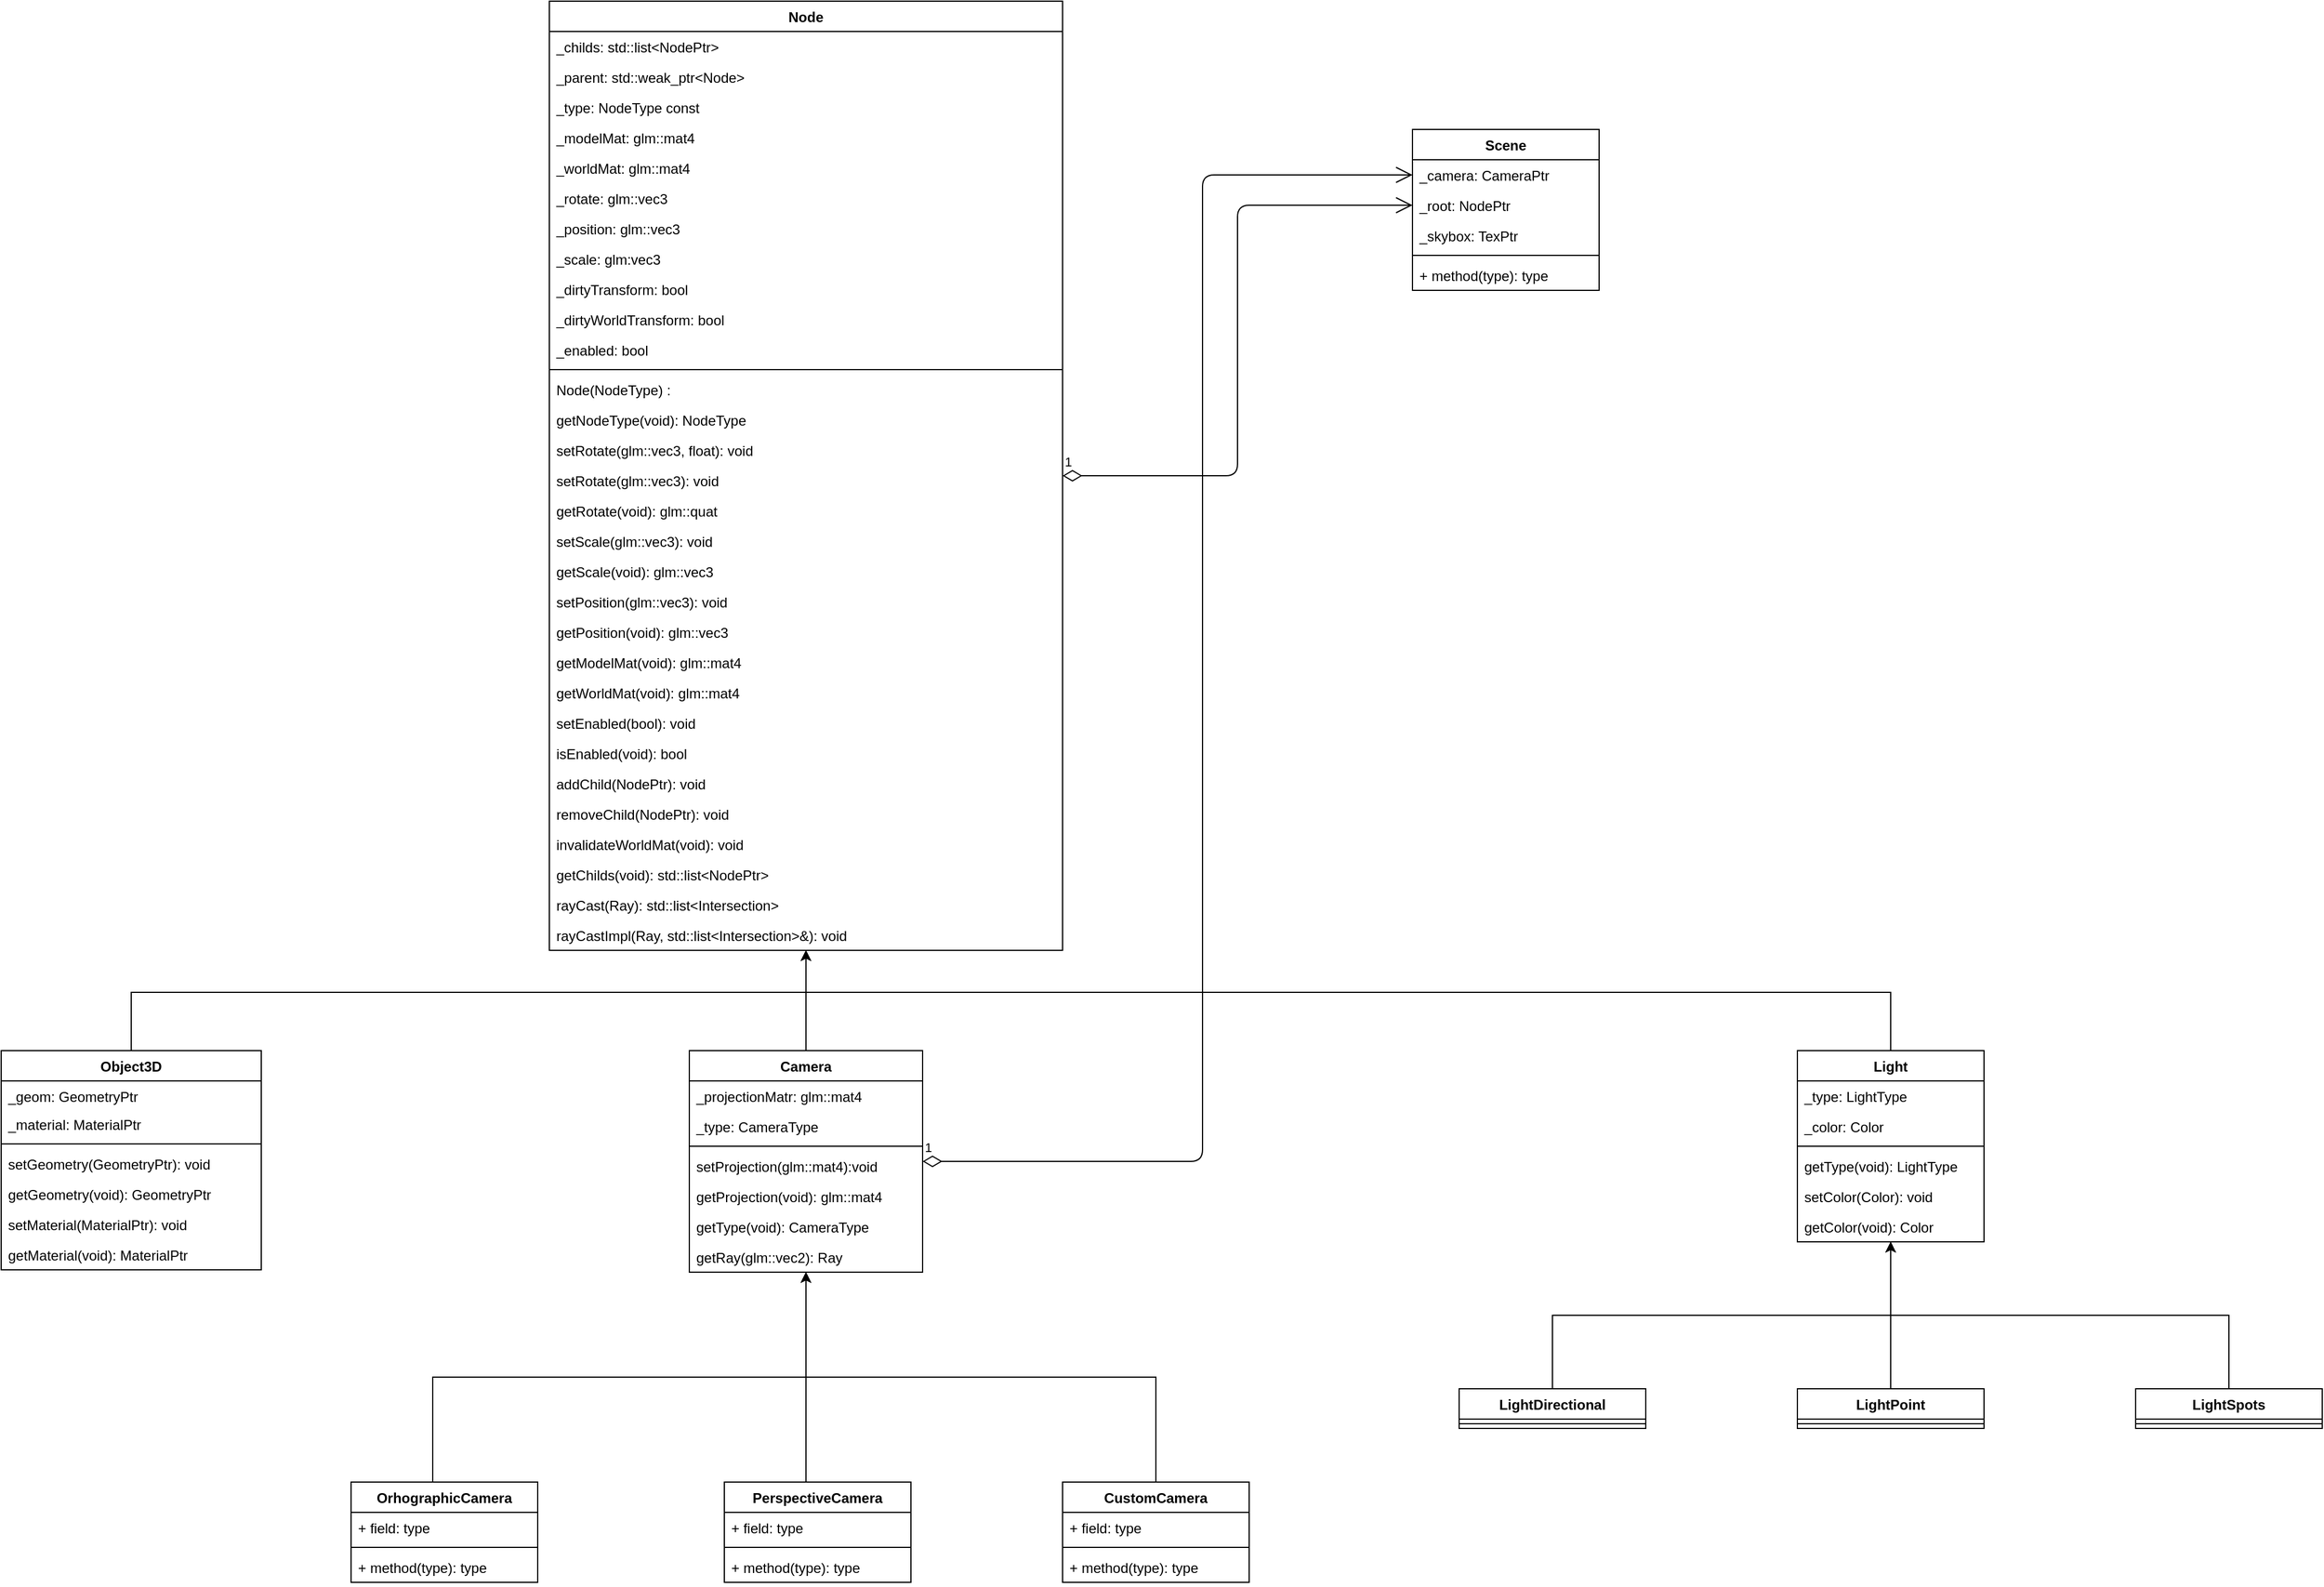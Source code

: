 <mxfile version="14.4.3" type="github">
  <diagram id="C5RBs43oDa-KdzZeNtuy" name="Page-1">
    <mxGraphModel dx="2500" dy="934" grid="1" gridSize="10" guides="1" tooltips="1" connect="1" arrows="1" fold="1" page="1" pageScale="1" pageWidth="827" pageHeight="1169" math="0" shadow="0">
      <root>
        <mxCell id="WIyWlLk6GJQsqaUBKTNV-0" />
        <mxCell id="WIyWlLk6GJQsqaUBKTNV-1" parent="WIyWlLk6GJQsqaUBKTNV-0" />
        <mxCell id="jDz9cL5pio0bJJKrjj28-7" value="Node" style="swimlane;fontStyle=1;align=center;verticalAlign=top;childLayout=stackLayout;horizontal=1;startSize=26;horizontalStack=0;resizeParent=1;resizeParentMax=0;resizeLast=0;collapsible=1;marginBottom=0;" vertex="1" parent="WIyWlLk6GJQsqaUBKTNV-1">
          <mxGeometry x="200" y="30" width="440" height="814" as="geometry" />
        </mxCell>
        <mxCell id="jDz9cL5pio0bJJKrjj28-8" value="_childs: std::list&lt;NodePtr&gt;" style="text;strokeColor=none;fillColor=none;align=left;verticalAlign=top;spacingLeft=4;spacingRight=4;overflow=hidden;rotatable=0;points=[[0,0.5],[1,0.5]];portConstraint=eastwest;" vertex="1" parent="jDz9cL5pio0bJJKrjj28-7">
          <mxGeometry y="26" width="440" height="26" as="geometry" />
        </mxCell>
        <mxCell id="jDz9cL5pio0bJJKrjj28-11" value="_parent: std::weak_ptr&lt;Node&gt;" style="text;strokeColor=none;fillColor=none;align=left;verticalAlign=top;spacingLeft=4;spacingRight=4;overflow=hidden;rotatable=0;points=[[0,0.5],[1,0.5]];portConstraint=eastwest;" vertex="1" parent="jDz9cL5pio0bJJKrjj28-7">
          <mxGeometry y="52" width="440" height="26" as="geometry" />
        </mxCell>
        <mxCell id="jDz9cL5pio0bJJKrjj28-13" value="_type: NodeType const" style="text;strokeColor=none;fillColor=none;align=left;verticalAlign=top;spacingLeft=4;spacingRight=4;overflow=hidden;rotatable=0;points=[[0,0.5],[1,0.5]];portConstraint=eastwest;" vertex="1" parent="jDz9cL5pio0bJJKrjj28-7">
          <mxGeometry y="78" width="440" height="26" as="geometry" />
        </mxCell>
        <mxCell id="jDz9cL5pio0bJJKrjj28-14" value="_modelMat: glm::mat4" style="text;strokeColor=none;fillColor=none;align=left;verticalAlign=top;spacingLeft=4;spacingRight=4;overflow=hidden;rotatable=0;points=[[0,0.5],[1,0.5]];portConstraint=eastwest;" vertex="1" parent="jDz9cL5pio0bJJKrjj28-7">
          <mxGeometry y="104" width="440" height="26" as="geometry" />
        </mxCell>
        <mxCell id="jDz9cL5pio0bJJKrjj28-15" value="_worldMat: glm::mat4" style="text;strokeColor=none;fillColor=none;align=left;verticalAlign=top;spacingLeft=4;spacingRight=4;overflow=hidden;rotatable=0;points=[[0,0.5],[1,0.5]];portConstraint=eastwest;" vertex="1" parent="jDz9cL5pio0bJJKrjj28-7">
          <mxGeometry y="130" width="440" height="26" as="geometry" />
        </mxCell>
        <mxCell id="jDz9cL5pio0bJJKrjj28-16" value="_rotate: glm::vec3" style="text;strokeColor=none;fillColor=none;align=left;verticalAlign=top;spacingLeft=4;spacingRight=4;overflow=hidden;rotatable=0;points=[[0,0.5],[1,0.5]];portConstraint=eastwest;" vertex="1" parent="jDz9cL5pio0bJJKrjj28-7">
          <mxGeometry y="156" width="440" height="26" as="geometry" />
        </mxCell>
        <mxCell id="jDz9cL5pio0bJJKrjj28-17" value="_position: glm::vec3" style="text;strokeColor=none;fillColor=none;align=left;verticalAlign=top;spacingLeft=4;spacingRight=4;overflow=hidden;rotatable=0;points=[[0,0.5],[1,0.5]];portConstraint=eastwest;" vertex="1" parent="jDz9cL5pio0bJJKrjj28-7">
          <mxGeometry y="182" width="440" height="26" as="geometry" />
        </mxCell>
        <mxCell id="jDz9cL5pio0bJJKrjj28-18" value="_scale: glm:vec3" style="text;strokeColor=none;fillColor=none;align=left;verticalAlign=top;spacingLeft=4;spacingRight=4;overflow=hidden;rotatable=0;points=[[0,0.5],[1,0.5]];portConstraint=eastwest;" vertex="1" parent="jDz9cL5pio0bJJKrjj28-7">
          <mxGeometry y="208" width="440" height="26" as="geometry" />
        </mxCell>
        <mxCell id="jDz9cL5pio0bJJKrjj28-20" value="_dirtyTransform: bool" style="text;strokeColor=none;fillColor=none;align=left;verticalAlign=top;spacingLeft=4;spacingRight=4;overflow=hidden;rotatable=0;points=[[0,0.5],[1,0.5]];portConstraint=eastwest;" vertex="1" parent="jDz9cL5pio0bJJKrjj28-7">
          <mxGeometry y="234" width="440" height="26" as="geometry" />
        </mxCell>
        <mxCell id="jDz9cL5pio0bJJKrjj28-19" value="_dirtyWorldTransform: bool" style="text;strokeColor=none;fillColor=none;align=left;verticalAlign=top;spacingLeft=4;spacingRight=4;overflow=hidden;rotatable=0;points=[[0,0.5],[1,0.5]];portConstraint=eastwest;" vertex="1" parent="jDz9cL5pio0bJJKrjj28-7">
          <mxGeometry y="260" width="440" height="26" as="geometry" />
        </mxCell>
        <mxCell id="jDz9cL5pio0bJJKrjj28-21" value="_enabled: bool" style="text;strokeColor=none;fillColor=none;align=left;verticalAlign=top;spacingLeft=4;spacingRight=4;overflow=hidden;rotatable=0;points=[[0,0.5],[1,0.5]];portConstraint=eastwest;" vertex="1" parent="jDz9cL5pio0bJJKrjj28-7">
          <mxGeometry y="286" width="440" height="26" as="geometry" />
        </mxCell>
        <mxCell id="jDz9cL5pio0bJJKrjj28-9" value="" style="line;strokeWidth=1;fillColor=none;align=left;verticalAlign=middle;spacingTop=-1;spacingLeft=3;spacingRight=3;rotatable=0;labelPosition=right;points=[];portConstraint=eastwest;" vertex="1" parent="jDz9cL5pio0bJJKrjj28-7">
          <mxGeometry y="312" width="440" height="8" as="geometry" />
        </mxCell>
        <mxCell id="jDz9cL5pio0bJJKrjj28-10" value="Node(NodeType) : " style="text;strokeColor=none;fillColor=none;align=left;verticalAlign=top;spacingLeft=4;spacingRight=4;overflow=hidden;rotatable=0;points=[[0,0.5],[1,0.5]];portConstraint=eastwest;" vertex="1" parent="jDz9cL5pio0bJJKrjj28-7">
          <mxGeometry y="320" width="440" height="26" as="geometry" />
        </mxCell>
        <mxCell id="jDz9cL5pio0bJJKrjj28-22" value="getNodeType(void): NodeType" style="text;strokeColor=none;fillColor=none;align=left;verticalAlign=top;spacingLeft=4;spacingRight=4;overflow=hidden;rotatable=0;points=[[0,0.5],[1,0.5]];portConstraint=eastwest;" vertex="1" parent="jDz9cL5pio0bJJKrjj28-7">
          <mxGeometry y="346" width="440" height="26" as="geometry" />
        </mxCell>
        <mxCell id="jDz9cL5pio0bJJKrjj28-23" value="setRotate(glm::vec3, float): void" style="text;strokeColor=none;fillColor=none;align=left;verticalAlign=top;spacingLeft=4;spacingRight=4;overflow=hidden;rotatable=0;points=[[0,0.5],[1,0.5]];portConstraint=eastwest;" vertex="1" parent="jDz9cL5pio0bJJKrjj28-7">
          <mxGeometry y="372" width="440" height="26" as="geometry" />
        </mxCell>
        <mxCell id="jDz9cL5pio0bJJKrjj28-24" value="setRotate(glm::vec3): void" style="text;strokeColor=none;fillColor=none;align=left;verticalAlign=top;spacingLeft=4;spacingRight=4;overflow=hidden;rotatable=0;points=[[0,0.5],[1,0.5]];portConstraint=eastwest;" vertex="1" parent="jDz9cL5pio0bJJKrjj28-7">
          <mxGeometry y="398" width="440" height="26" as="geometry" />
        </mxCell>
        <mxCell id="jDz9cL5pio0bJJKrjj28-25" value="getRotate(void): glm::quat" style="text;strokeColor=none;fillColor=none;align=left;verticalAlign=top;spacingLeft=4;spacingRight=4;overflow=hidden;rotatable=0;points=[[0,0.5],[1,0.5]];portConstraint=eastwest;" vertex="1" parent="jDz9cL5pio0bJJKrjj28-7">
          <mxGeometry y="424" width="440" height="26" as="geometry" />
        </mxCell>
        <mxCell id="jDz9cL5pio0bJJKrjj28-26" value="setScale(glm::vec3): void" style="text;strokeColor=none;fillColor=none;align=left;verticalAlign=top;spacingLeft=4;spacingRight=4;overflow=hidden;rotatable=0;points=[[0,0.5],[1,0.5]];portConstraint=eastwest;" vertex="1" parent="jDz9cL5pio0bJJKrjj28-7">
          <mxGeometry y="450" width="440" height="26" as="geometry" />
        </mxCell>
        <mxCell id="jDz9cL5pio0bJJKrjj28-28" value="getScale(void): glm::vec3" style="text;strokeColor=none;fillColor=none;align=left;verticalAlign=top;spacingLeft=4;spacingRight=4;overflow=hidden;rotatable=0;points=[[0,0.5],[1,0.5]];portConstraint=eastwest;" vertex="1" parent="jDz9cL5pio0bJJKrjj28-7">
          <mxGeometry y="476" width="440" height="26" as="geometry" />
        </mxCell>
        <mxCell id="jDz9cL5pio0bJJKrjj28-29" value="setPosition(glm::vec3): void" style="text;strokeColor=none;fillColor=none;align=left;verticalAlign=top;spacingLeft=4;spacingRight=4;overflow=hidden;rotatable=0;points=[[0,0.5],[1,0.5]];portConstraint=eastwest;" vertex="1" parent="jDz9cL5pio0bJJKrjj28-7">
          <mxGeometry y="502" width="440" height="26" as="geometry" />
        </mxCell>
        <mxCell id="jDz9cL5pio0bJJKrjj28-52" value="getPosition(void): glm::vec3" style="text;strokeColor=none;fillColor=none;align=left;verticalAlign=top;spacingLeft=4;spacingRight=4;overflow=hidden;rotatable=0;points=[[0,0.5],[1,0.5]];portConstraint=eastwest;" vertex="1" parent="jDz9cL5pio0bJJKrjj28-7">
          <mxGeometry y="528" width="440" height="26" as="geometry" />
        </mxCell>
        <mxCell id="jDz9cL5pio0bJJKrjj28-53" value="getModelMat(void): glm::mat4" style="text;strokeColor=none;fillColor=none;align=left;verticalAlign=top;spacingLeft=4;spacingRight=4;overflow=hidden;rotatable=0;points=[[0,0.5],[1,0.5]];portConstraint=eastwest;" vertex="1" parent="jDz9cL5pio0bJJKrjj28-7">
          <mxGeometry y="554" width="440" height="26" as="geometry" />
        </mxCell>
        <mxCell id="jDz9cL5pio0bJJKrjj28-54" value="getWorldMat(void): glm::mat4" style="text;strokeColor=none;fillColor=none;align=left;verticalAlign=top;spacingLeft=4;spacingRight=4;overflow=hidden;rotatable=0;points=[[0,0.5],[1,0.5]];portConstraint=eastwest;" vertex="1" parent="jDz9cL5pio0bJJKrjj28-7">
          <mxGeometry y="580" width="440" height="26" as="geometry" />
        </mxCell>
        <mxCell id="jDz9cL5pio0bJJKrjj28-55" value="setEnabled(bool): void" style="text;strokeColor=none;fillColor=none;align=left;verticalAlign=top;spacingLeft=4;spacingRight=4;overflow=hidden;rotatable=0;points=[[0,0.5],[1,0.5]];portConstraint=eastwest;" vertex="1" parent="jDz9cL5pio0bJJKrjj28-7">
          <mxGeometry y="606" width="440" height="26" as="geometry" />
        </mxCell>
        <mxCell id="jDz9cL5pio0bJJKrjj28-56" value="isEnabled(void): bool" style="text;strokeColor=none;fillColor=none;align=left;verticalAlign=top;spacingLeft=4;spacingRight=4;overflow=hidden;rotatable=0;points=[[0,0.5],[1,0.5]];portConstraint=eastwest;" vertex="1" parent="jDz9cL5pio0bJJKrjj28-7">
          <mxGeometry y="632" width="440" height="26" as="geometry" />
        </mxCell>
        <mxCell id="jDz9cL5pio0bJJKrjj28-57" value="addChild(NodePtr): void" style="text;strokeColor=none;fillColor=none;align=left;verticalAlign=top;spacingLeft=4;spacingRight=4;overflow=hidden;rotatable=0;points=[[0,0.5],[1,0.5]];portConstraint=eastwest;" vertex="1" parent="jDz9cL5pio0bJJKrjj28-7">
          <mxGeometry y="658" width="440" height="26" as="geometry" />
        </mxCell>
        <mxCell id="jDz9cL5pio0bJJKrjj28-58" value="removeChild(NodePtr): void" style="text;strokeColor=none;fillColor=none;align=left;verticalAlign=top;spacingLeft=4;spacingRight=4;overflow=hidden;rotatable=0;points=[[0,0.5],[1,0.5]];portConstraint=eastwest;" vertex="1" parent="jDz9cL5pio0bJJKrjj28-7">
          <mxGeometry y="684" width="440" height="26" as="geometry" />
        </mxCell>
        <mxCell id="jDz9cL5pio0bJJKrjj28-61" value="invalidateWorldMat(void): void" style="text;strokeColor=none;fillColor=none;align=left;verticalAlign=top;spacingLeft=4;spacingRight=4;overflow=hidden;rotatable=0;points=[[0,0.5],[1,0.5]];portConstraint=eastwest;" vertex="1" parent="jDz9cL5pio0bJJKrjj28-7">
          <mxGeometry y="710" width="440" height="26" as="geometry" />
        </mxCell>
        <mxCell id="jDz9cL5pio0bJJKrjj28-59" value="getChilds(void): std::list&lt;NodePtr&gt;" style="text;strokeColor=none;fillColor=none;align=left;verticalAlign=top;spacingLeft=4;spacingRight=4;overflow=hidden;rotatable=0;points=[[0,0.5],[1,0.5]];portConstraint=eastwest;" vertex="1" parent="jDz9cL5pio0bJJKrjj28-7">
          <mxGeometry y="736" width="440" height="26" as="geometry" />
        </mxCell>
        <mxCell id="jDz9cL5pio0bJJKrjj28-60" value="rayCast(Ray): std::list&lt;Intersection&gt; " style="text;strokeColor=none;fillColor=none;align=left;verticalAlign=top;spacingLeft=4;spacingRight=4;overflow=hidden;rotatable=0;points=[[0,0.5],[1,0.5]];portConstraint=eastwest;" vertex="1" parent="jDz9cL5pio0bJJKrjj28-7">
          <mxGeometry y="762" width="440" height="26" as="geometry" />
        </mxCell>
        <mxCell id="jDz9cL5pio0bJJKrjj28-62" value="rayCastImpl(Ray, std::list&lt;Intersection&gt;&amp;): void " style="text;strokeColor=none;fillColor=none;align=left;verticalAlign=top;spacingLeft=4;spacingRight=4;overflow=hidden;rotatable=0;points=[[0,0.5],[1,0.5]];portConstraint=eastwest;" vertex="1" parent="jDz9cL5pio0bJJKrjj28-7">
          <mxGeometry y="788" width="440" height="26" as="geometry" />
        </mxCell>
        <mxCell id="jDz9cL5pio0bJJKrjj28-107" value="" style="edgeStyle=orthogonalEdgeStyle;rounded=0;orthogonalLoop=1;jettySize=auto;html=1;" edge="1" parent="WIyWlLk6GJQsqaUBKTNV-1" source="jDz9cL5pio0bJJKrjj28-91" target="jDz9cL5pio0bJJKrjj28-7">
          <mxGeometry relative="1" as="geometry">
            <mxPoint x="90" y="850" as="targetPoint" />
            <Array as="points">
              <mxPoint x="-158" y="880" />
              <mxPoint x="420" y="880" />
            </Array>
          </mxGeometry>
        </mxCell>
        <mxCell id="jDz9cL5pio0bJJKrjj28-91" value="Object3D" style="swimlane;fontStyle=1;align=center;verticalAlign=top;childLayout=stackLayout;horizontal=1;startSize=26;horizontalStack=0;resizeParent=1;resizeParentMax=0;resizeLast=0;collapsible=1;marginBottom=0;" vertex="1" parent="WIyWlLk6GJQsqaUBKTNV-1">
          <mxGeometry x="-270" y="930" width="223" height="188" as="geometry" />
        </mxCell>
        <mxCell id="jDz9cL5pio0bJJKrjj28-92" value="_geom: GeometryPtr" style="text;strokeColor=none;fillColor=none;align=left;verticalAlign=top;spacingLeft=4;spacingRight=4;overflow=hidden;rotatable=0;points=[[0,0.5],[1,0.5]];portConstraint=eastwest;" vertex="1" parent="jDz9cL5pio0bJJKrjj28-91">
          <mxGeometry y="26" width="223" height="24" as="geometry" />
        </mxCell>
        <mxCell id="jDz9cL5pio0bJJKrjj28-188" value="_material: MaterialPtr" style="text;strokeColor=none;fillColor=none;align=left;verticalAlign=top;spacingLeft=4;spacingRight=4;overflow=hidden;rotatable=0;points=[[0,0.5],[1,0.5]];portConstraint=eastwest;" vertex="1" parent="jDz9cL5pio0bJJKrjj28-91">
          <mxGeometry y="50" width="223" height="26" as="geometry" />
        </mxCell>
        <mxCell id="jDz9cL5pio0bJJKrjj28-93" value="" style="line;strokeWidth=1;fillColor=none;align=left;verticalAlign=middle;spacingTop=-1;spacingLeft=3;spacingRight=3;rotatable=0;labelPosition=right;points=[];portConstraint=eastwest;" vertex="1" parent="jDz9cL5pio0bJJKrjj28-91">
          <mxGeometry y="76" width="223" height="8" as="geometry" />
        </mxCell>
        <mxCell id="jDz9cL5pio0bJJKrjj28-94" value="setGeometry(GeometryPtr): void" style="text;strokeColor=none;fillColor=none;align=left;verticalAlign=top;spacingLeft=4;spacingRight=4;overflow=hidden;rotatable=0;points=[[0,0.5],[1,0.5]];portConstraint=eastwest;" vertex="1" parent="jDz9cL5pio0bJJKrjj28-91">
          <mxGeometry y="84" width="223" height="26" as="geometry" />
        </mxCell>
        <mxCell id="jDz9cL5pio0bJJKrjj28-189" value="getGeometry(void): GeometryPtr" style="text;strokeColor=none;fillColor=none;align=left;verticalAlign=top;spacingLeft=4;spacingRight=4;overflow=hidden;rotatable=0;points=[[0,0.5],[1,0.5]];portConstraint=eastwest;" vertex="1" parent="jDz9cL5pio0bJJKrjj28-91">
          <mxGeometry y="110" width="223" height="26" as="geometry" />
        </mxCell>
        <mxCell id="jDz9cL5pio0bJJKrjj28-191" value="setMaterial(MaterialPtr): void" style="text;strokeColor=none;fillColor=none;align=left;verticalAlign=top;spacingLeft=4;spacingRight=4;overflow=hidden;rotatable=0;points=[[0,0.5],[1,0.5]];portConstraint=eastwest;" vertex="1" parent="jDz9cL5pio0bJJKrjj28-91">
          <mxGeometry y="136" width="223" height="26" as="geometry" />
        </mxCell>
        <mxCell id="jDz9cL5pio0bJJKrjj28-192" value="getMaterial(void): MaterialPtr" style="text;strokeColor=none;fillColor=none;align=left;verticalAlign=top;spacingLeft=4;spacingRight=4;overflow=hidden;rotatable=0;points=[[0,0.5],[1,0.5]];portConstraint=eastwest;" vertex="1" parent="jDz9cL5pio0bJJKrjj28-91">
          <mxGeometry y="162" width="223" height="26" as="geometry" />
        </mxCell>
        <mxCell id="jDz9cL5pio0bJJKrjj28-122" value="" style="edgeStyle=orthogonalEdgeStyle;rounded=0;orthogonalLoop=1;jettySize=auto;html=1;" edge="1" parent="WIyWlLk6GJQsqaUBKTNV-1" source="jDz9cL5pio0bJJKrjj28-95" target="jDz9cL5pio0bJJKrjj28-7">
          <mxGeometry relative="1" as="geometry">
            <mxPoint x="740" y="906" as="targetPoint" />
          </mxGeometry>
        </mxCell>
        <mxCell id="jDz9cL5pio0bJJKrjj28-95" value="Camera" style="swimlane;fontStyle=1;align=center;verticalAlign=top;childLayout=stackLayout;horizontal=1;startSize=26;horizontalStack=0;resizeParent=1;resizeParentMax=0;resizeLast=0;collapsible=1;marginBottom=0;" vertex="1" parent="WIyWlLk6GJQsqaUBKTNV-1">
          <mxGeometry x="320" y="930" width="200" height="190" as="geometry" />
        </mxCell>
        <mxCell id="jDz9cL5pio0bJJKrjj28-96" value="_projectionMatr: glm::mat4" style="text;strokeColor=none;fillColor=none;align=left;verticalAlign=top;spacingLeft=4;spacingRight=4;overflow=hidden;rotatable=0;points=[[0,0.5],[1,0.5]];portConstraint=eastwest;" vertex="1" parent="jDz9cL5pio0bJJKrjj28-95">
          <mxGeometry y="26" width="200" height="26" as="geometry" />
        </mxCell>
        <mxCell id="jDz9cL5pio0bJJKrjj28-193" value="_type: CameraType" style="text;strokeColor=none;fillColor=none;align=left;verticalAlign=top;spacingLeft=4;spacingRight=4;overflow=hidden;rotatable=0;points=[[0,0.5],[1,0.5]];portConstraint=eastwest;" vertex="1" parent="jDz9cL5pio0bJJKrjj28-95">
          <mxGeometry y="52" width="200" height="26" as="geometry" />
        </mxCell>
        <mxCell id="jDz9cL5pio0bJJKrjj28-97" value="" style="line;strokeWidth=1;fillColor=none;align=left;verticalAlign=middle;spacingTop=-1;spacingLeft=3;spacingRight=3;rotatable=0;labelPosition=right;points=[];portConstraint=eastwest;" vertex="1" parent="jDz9cL5pio0bJJKrjj28-95">
          <mxGeometry y="78" width="200" height="8" as="geometry" />
        </mxCell>
        <mxCell id="jDz9cL5pio0bJJKrjj28-98" value="setProjection(glm::mat4):void" style="text;strokeColor=none;fillColor=none;align=left;verticalAlign=top;spacingLeft=4;spacingRight=4;overflow=hidden;rotatable=0;points=[[0,0.5],[1,0.5]];portConstraint=eastwest;" vertex="1" parent="jDz9cL5pio0bJJKrjj28-95">
          <mxGeometry y="86" width="200" height="26" as="geometry" />
        </mxCell>
        <mxCell id="jDz9cL5pio0bJJKrjj28-194" value="getProjection(void): glm::mat4" style="text;strokeColor=none;fillColor=none;align=left;verticalAlign=top;spacingLeft=4;spacingRight=4;overflow=hidden;rotatable=0;points=[[0,0.5],[1,0.5]];portConstraint=eastwest;" vertex="1" parent="jDz9cL5pio0bJJKrjj28-95">
          <mxGeometry y="112" width="200" height="26" as="geometry" />
        </mxCell>
        <mxCell id="jDz9cL5pio0bJJKrjj28-195" value="getType(void): CameraType" style="text;strokeColor=none;fillColor=none;align=left;verticalAlign=top;spacingLeft=4;spacingRight=4;overflow=hidden;rotatable=0;points=[[0,0.5],[1,0.5]];portConstraint=eastwest;" vertex="1" parent="jDz9cL5pio0bJJKrjj28-95">
          <mxGeometry y="138" width="200" height="26" as="geometry" />
        </mxCell>
        <mxCell id="jDz9cL5pio0bJJKrjj28-196" value="getRay(glm::vec2): Ray" style="text;strokeColor=none;fillColor=none;align=left;verticalAlign=top;spacingLeft=4;spacingRight=4;overflow=hidden;rotatable=0;points=[[0,0.5],[1,0.5]];portConstraint=eastwest;" vertex="1" parent="jDz9cL5pio0bJJKrjj28-95">
          <mxGeometry y="164" width="200" height="26" as="geometry" />
        </mxCell>
        <mxCell id="jDz9cL5pio0bJJKrjj28-127" value="" style="edgeStyle=orthogonalEdgeStyle;rounded=0;orthogonalLoop=1;jettySize=auto;html=1;" edge="1" parent="WIyWlLk6GJQsqaUBKTNV-1" source="jDz9cL5pio0bJJKrjj28-99" target="jDz9cL5pio0bJJKrjj28-7">
          <mxGeometry relative="1" as="geometry">
            <mxPoint x="720" y="850" as="targetPoint" />
            <Array as="points">
              <mxPoint x="1350" y="880" />
              <mxPoint x="420" y="880" />
            </Array>
          </mxGeometry>
        </mxCell>
        <mxCell id="jDz9cL5pio0bJJKrjj28-99" value="Light" style="swimlane;fontStyle=1;align=center;verticalAlign=top;childLayout=stackLayout;horizontal=1;startSize=26;horizontalStack=0;resizeParent=1;resizeParentMax=0;resizeLast=0;collapsible=1;marginBottom=0;" vertex="1" parent="WIyWlLk6GJQsqaUBKTNV-1">
          <mxGeometry x="1270" y="930" width="160" height="164" as="geometry" />
        </mxCell>
        <mxCell id="jDz9cL5pio0bJJKrjj28-100" value="_type: LightType" style="text;strokeColor=none;fillColor=none;align=left;verticalAlign=top;spacingLeft=4;spacingRight=4;overflow=hidden;rotatable=0;points=[[0,0.5],[1,0.5]];portConstraint=eastwest;" vertex="1" parent="jDz9cL5pio0bJJKrjj28-99">
          <mxGeometry y="26" width="160" height="26" as="geometry" />
        </mxCell>
        <mxCell id="jDz9cL5pio0bJJKrjj28-197" value="_color: Color" style="text;strokeColor=none;fillColor=none;align=left;verticalAlign=top;spacingLeft=4;spacingRight=4;overflow=hidden;rotatable=0;points=[[0,0.5],[1,0.5]];portConstraint=eastwest;" vertex="1" parent="jDz9cL5pio0bJJKrjj28-99">
          <mxGeometry y="52" width="160" height="26" as="geometry" />
        </mxCell>
        <mxCell id="jDz9cL5pio0bJJKrjj28-101" value="" style="line;strokeWidth=1;fillColor=none;align=left;verticalAlign=middle;spacingTop=-1;spacingLeft=3;spacingRight=3;rotatable=0;labelPosition=right;points=[];portConstraint=eastwest;" vertex="1" parent="jDz9cL5pio0bJJKrjj28-99">
          <mxGeometry y="78" width="160" height="8" as="geometry" />
        </mxCell>
        <mxCell id="jDz9cL5pio0bJJKrjj28-102" value="getType(void): LightType" style="text;strokeColor=none;fillColor=none;align=left;verticalAlign=top;spacingLeft=4;spacingRight=4;overflow=hidden;rotatable=0;points=[[0,0.5],[1,0.5]];portConstraint=eastwest;" vertex="1" parent="jDz9cL5pio0bJJKrjj28-99">
          <mxGeometry y="86" width="160" height="26" as="geometry" />
        </mxCell>
        <mxCell id="jDz9cL5pio0bJJKrjj28-198" value="setColor(Color): void" style="text;strokeColor=none;fillColor=none;align=left;verticalAlign=top;spacingLeft=4;spacingRight=4;overflow=hidden;rotatable=0;points=[[0,0.5],[1,0.5]];portConstraint=eastwest;" vertex="1" parent="jDz9cL5pio0bJJKrjj28-99">
          <mxGeometry y="112" width="160" height="26" as="geometry" />
        </mxCell>
        <mxCell id="jDz9cL5pio0bJJKrjj28-199" value="getColor(void): Color" style="text;strokeColor=none;fillColor=none;align=left;verticalAlign=top;spacingLeft=4;spacingRight=4;overflow=hidden;rotatable=0;points=[[0,0.5],[1,0.5]];portConstraint=eastwest;" vertex="1" parent="jDz9cL5pio0bJJKrjj28-99">
          <mxGeometry y="138" width="160" height="26" as="geometry" />
        </mxCell>
        <mxCell id="jDz9cL5pio0bJJKrjj28-145" value="" style="edgeStyle=orthogonalEdgeStyle;rounded=0;orthogonalLoop=1;jettySize=auto;html=1;" edge="1" parent="WIyWlLk6GJQsqaUBKTNV-1" source="jDz9cL5pio0bJJKrjj28-128" target="jDz9cL5pio0bJJKrjj28-95">
          <mxGeometry relative="1" as="geometry">
            <mxPoint x="260" y="1120" as="targetPoint" />
            <Array as="points">
              <mxPoint x="100" y="1210" />
              <mxPoint x="420" y="1210" />
            </Array>
          </mxGeometry>
        </mxCell>
        <mxCell id="jDz9cL5pio0bJJKrjj28-128" value="OrhographicCamera" style="swimlane;fontStyle=1;align=center;verticalAlign=top;childLayout=stackLayout;horizontal=1;startSize=26;horizontalStack=0;resizeParent=1;resizeParentMax=0;resizeLast=0;collapsible=1;marginBottom=0;" vertex="1" parent="WIyWlLk6GJQsqaUBKTNV-1">
          <mxGeometry x="30" y="1300" width="160" height="86" as="geometry" />
        </mxCell>
        <mxCell id="jDz9cL5pio0bJJKrjj28-129" value="+ field: type" style="text;strokeColor=none;fillColor=none;align=left;verticalAlign=top;spacingLeft=4;spacingRight=4;overflow=hidden;rotatable=0;points=[[0,0.5],[1,0.5]];portConstraint=eastwest;" vertex="1" parent="jDz9cL5pio0bJJKrjj28-128">
          <mxGeometry y="26" width="160" height="26" as="geometry" />
        </mxCell>
        <mxCell id="jDz9cL5pio0bJJKrjj28-130" value="" style="line;strokeWidth=1;fillColor=none;align=left;verticalAlign=middle;spacingTop=-1;spacingLeft=3;spacingRight=3;rotatable=0;labelPosition=right;points=[];portConstraint=eastwest;" vertex="1" parent="jDz9cL5pio0bJJKrjj28-128">
          <mxGeometry y="52" width="160" height="8" as="geometry" />
        </mxCell>
        <mxCell id="jDz9cL5pio0bJJKrjj28-131" value="+ method(type): type" style="text;strokeColor=none;fillColor=none;align=left;verticalAlign=top;spacingLeft=4;spacingRight=4;overflow=hidden;rotatable=0;points=[[0,0.5],[1,0.5]];portConstraint=eastwest;" vertex="1" parent="jDz9cL5pio0bJJKrjj28-128">
          <mxGeometry y="60" width="160" height="26" as="geometry" />
        </mxCell>
        <mxCell id="jDz9cL5pio0bJJKrjj28-140" value="" style="edgeStyle=orthogonalEdgeStyle;rounded=0;orthogonalLoop=1;jettySize=auto;html=1;" edge="1" parent="WIyWlLk6GJQsqaUBKTNV-1" source="jDz9cL5pio0bJJKrjj28-132" target="jDz9cL5pio0bJJKrjj28-95">
          <mxGeometry relative="1" as="geometry">
            <mxPoint x="560" y="1120" as="targetPoint" />
            <Array as="points">
              <mxPoint x="720" y="1210" />
              <mxPoint x="420" y="1210" />
            </Array>
          </mxGeometry>
        </mxCell>
        <mxCell id="jDz9cL5pio0bJJKrjj28-132" value="CustomCamera" style="swimlane;fontStyle=1;align=center;verticalAlign=top;childLayout=stackLayout;horizontal=1;startSize=26;horizontalStack=0;resizeParent=1;resizeParentMax=0;resizeLast=0;collapsible=1;marginBottom=0;" vertex="1" parent="WIyWlLk6GJQsqaUBKTNV-1">
          <mxGeometry x="640" y="1300" width="160" height="86" as="geometry" />
        </mxCell>
        <mxCell id="jDz9cL5pio0bJJKrjj28-133" value="+ field: type" style="text;strokeColor=none;fillColor=none;align=left;verticalAlign=top;spacingLeft=4;spacingRight=4;overflow=hidden;rotatable=0;points=[[0,0.5],[1,0.5]];portConstraint=eastwest;" vertex="1" parent="jDz9cL5pio0bJJKrjj28-132">
          <mxGeometry y="26" width="160" height="26" as="geometry" />
        </mxCell>
        <mxCell id="jDz9cL5pio0bJJKrjj28-134" value="" style="line;strokeWidth=1;fillColor=none;align=left;verticalAlign=middle;spacingTop=-1;spacingLeft=3;spacingRight=3;rotatable=0;labelPosition=right;points=[];portConstraint=eastwest;" vertex="1" parent="jDz9cL5pio0bJJKrjj28-132">
          <mxGeometry y="52" width="160" height="8" as="geometry" />
        </mxCell>
        <mxCell id="jDz9cL5pio0bJJKrjj28-135" value="+ method(type): type" style="text;strokeColor=none;fillColor=none;align=left;verticalAlign=top;spacingLeft=4;spacingRight=4;overflow=hidden;rotatable=0;points=[[0,0.5],[1,0.5]];portConstraint=eastwest;" vertex="1" parent="jDz9cL5pio0bJJKrjj28-132">
          <mxGeometry y="60" width="160" height="26" as="geometry" />
        </mxCell>
        <mxCell id="jDz9cL5pio0bJJKrjj28-154" value="" style="edgeStyle=orthogonalEdgeStyle;rounded=0;orthogonalLoop=1;jettySize=auto;html=1;" edge="1" parent="WIyWlLk6GJQsqaUBKTNV-1" source="jDz9cL5pio0bJJKrjj28-146" target="jDz9cL5pio0bJJKrjj28-95">
          <mxGeometry relative="1" as="geometry">
            <mxPoint x="390" y="1120" as="targetPoint" />
            <Array as="points">
              <mxPoint x="420" y="1150" />
              <mxPoint x="420" y="1150" />
            </Array>
          </mxGeometry>
        </mxCell>
        <mxCell id="jDz9cL5pio0bJJKrjj28-146" value="PerspectiveCamera" style="swimlane;fontStyle=1;align=center;verticalAlign=top;childLayout=stackLayout;horizontal=1;startSize=26;horizontalStack=0;resizeParent=1;resizeParentMax=0;resizeLast=0;collapsible=1;marginBottom=0;" vertex="1" parent="WIyWlLk6GJQsqaUBKTNV-1">
          <mxGeometry x="350" y="1300" width="160" height="86" as="geometry" />
        </mxCell>
        <mxCell id="jDz9cL5pio0bJJKrjj28-147" value="+ field: type" style="text;strokeColor=none;fillColor=none;align=left;verticalAlign=top;spacingLeft=4;spacingRight=4;overflow=hidden;rotatable=0;points=[[0,0.5],[1,0.5]];portConstraint=eastwest;" vertex="1" parent="jDz9cL5pio0bJJKrjj28-146">
          <mxGeometry y="26" width="160" height="26" as="geometry" />
        </mxCell>
        <mxCell id="jDz9cL5pio0bJJKrjj28-148" value="" style="line;strokeWidth=1;fillColor=none;align=left;verticalAlign=middle;spacingTop=-1;spacingLeft=3;spacingRight=3;rotatable=0;labelPosition=right;points=[];portConstraint=eastwest;" vertex="1" parent="jDz9cL5pio0bJJKrjj28-146">
          <mxGeometry y="52" width="160" height="8" as="geometry" />
        </mxCell>
        <mxCell id="jDz9cL5pio0bJJKrjj28-149" value="+ method(type): type" style="text;strokeColor=none;fillColor=none;align=left;verticalAlign=top;spacingLeft=4;spacingRight=4;overflow=hidden;rotatable=0;points=[[0,0.5],[1,0.5]];portConstraint=eastwest;" vertex="1" parent="jDz9cL5pio0bJJKrjj28-146">
          <mxGeometry y="60" width="160" height="26" as="geometry" />
        </mxCell>
        <mxCell id="jDz9cL5pio0bJJKrjj28-182" style="edgeStyle=orthogonalEdgeStyle;rounded=0;orthogonalLoop=1;jettySize=auto;html=1;exitX=0.5;exitY=0;exitDx=0;exitDy=0;" edge="1" parent="WIyWlLk6GJQsqaUBKTNV-1" source="jDz9cL5pio0bJJKrjj28-170" target="jDz9cL5pio0bJJKrjj28-99">
          <mxGeometry relative="1" as="geometry" />
        </mxCell>
        <mxCell id="jDz9cL5pio0bJJKrjj28-170" value="LightDirectional" style="swimlane;fontStyle=1;align=center;verticalAlign=top;childLayout=stackLayout;horizontal=1;startSize=26;horizontalStack=0;resizeParent=1;resizeParentMax=0;resizeLast=0;collapsible=1;marginBottom=0;" vertex="1" parent="WIyWlLk6GJQsqaUBKTNV-1">
          <mxGeometry x="980" y="1220" width="160" height="34" as="geometry" />
        </mxCell>
        <mxCell id="jDz9cL5pio0bJJKrjj28-172" value="" style="line;strokeWidth=1;fillColor=none;align=left;verticalAlign=middle;spacingTop=-1;spacingLeft=3;spacingRight=3;rotatable=0;labelPosition=right;points=[];portConstraint=eastwest;" vertex="1" parent="jDz9cL5pio0bJJKrjj28-170">
          <mxGeometry y="26" width="160" height="8" as="geometry" />
        </mxCell>
        <mxCell id="jDz9cL5pio0bJJKrjj28-187" style="edgeStyle=orthogonalEdgeStyle;rounded=0;orthogonalLoop=1;jettySize=auto;html=1;exitX=0.5;exitY=0;exitDx=0;exitDy=0;" edge="1" parent="WIyWlLk6GJQsqaUBKTNV-1" source="jDz9cL5pio0bJJKrjj28-174" target="jDz9cL5pio0bJJKrjj28-99">
          <mxGeometry relative="1" as="geometry" />
        </mxCell>
        <mxCell id="jDz9cL5pio0bJJKrjj28-174" value="LightSpots" style="swimlane;fontStyle=1;align=center;verticalAlign=top;childLayout=stackLayout;horizontal=1;startSize=26;horizontalStack=0;resizeParent=1;resizeParentMax=0;resizeLast=0;collapsible=1;marginBottom=0;" vertex="1" parent="WIyWlLk6GJQsqaUBKTNV-1">
          <mxGeometry x="1560" y="1220" width="160" height="34" as="geometry" />
        </mxCell>
        <mxCell id="jDz9cL5pio0bJJKrjj28-176" value="" style="line;strokeWidth=1;fillColor=none;align=left;verticalAlign=middle;spacingTop=-1;spacingLeft=3;spacingRight=3;rotatable=0;labelPosition=right;points=[];portConstraint=eastwest;" vertex="1" parent="jDz9cL5pio0bJJKrjj28-174">
          <mxGeometry y="26" width="160" height="8" as="geometry" />
        </mxCell>
        <mxCell id="jDz9cL5pio0bJJKrjj28-184" style="edgeStyle=orthogonalEdgeStyle;rounded=0;orthogonalLoop=1;jettySize=auto;html=1;exitX=0.5;exitY=0;exitDx=0;exitDy=0;" edge="1" parent="WIyWlLk6GJQsqaUBKTNV-1" source="jDz9cL5pio0bJJKrjj28-178" target="jDz9cL5pio0bJJKrjj28-99">
          <mxGeometry relative="1" as="geometry" />
        </mxCell>
        <mxCell id="jDz9cL5pio0bJJKrjj28-178" value="LightPoint" style="swimlane;fontStyle=1;align=center;verticalAlign=top;childLayout=stackLayout;horizontal=1;startSize=26;horizontalStack=0;resizeParent=1;resizeParentMax=0;resizeLast=0;collapsible=1;marginBottom=0;" vertex="1" parent="WIyWlLk6GJQsqaUBKTNV-1">
          <mxGeometry x="1270" y="1220" width="160" height="34" as="geometry" />
        </mxCell>
        <mxCell id="jDz9cL5pio0bJJKrjj28-180" value="" style="line;strokeWidth=1;fillColor=none;align=left;verticalAlign=middle;spacingTop=-1;spacingLeft=3;spacingRight=3;rotatable=0;labelPosition=right;points=[];portConstraint=eastwest;" vertex="1" parent="jDz9cL5pio0bJJKrjj28-178">
          <mxGeometry y="26" width="160" height="8" as="geometry" />
        </mxCell>
        <mxCell id="jDz9cL5pio0bJJKrjj28-207" value="Scene" style="swimlane;fontStyle=1;align=center;verticalAlign=top;childLayout=stackLayout;horizontal=1;startSize=26;horizontalStack=0;resizeParent=1;resizeParentMax=0;resizeLast=0;collapsible=1;marginBottom=0;" vertex="1" parent="WIyWlLk6GJQsqaUBKTNV-1">
          <mxGeometry x="940" y="140" width="160" height="138" as="geometry" />
        </mxCell>
        <mxCell id="jDz9cL5pio0bJJKrjj28-208" value="_camera: CameraPtr" style="text;strokeColor=none;fillColor=none;align=left;verticalAlign=top;spacingLeft=4;spacingRight=4;overflow=hidden;rotatable=0;points=[[0,0.5],[1,0.5]];portConstraint=eastwest;" vertex="1" parent="jDz9cL5pio0bJJKrjj28-207">
          <mxGeometry y="26" width="160" height="26" as="geometry" />
        </mxCell>
        <mxCell id="jDz9cL5pio0bJJKrjj28-211" value="_root: NodePtr" style="text;strokeColor=none;fillColor=none;align=left;verticalAlign=top;spacingLeft=4;spacingRight=4;overflow=hidden;rotatable=0;points=[[0,0.5],[1,0.5]];portConstraint=eastwest;" vertex="1" parent="jDz9cL5pio0bJJKrjj28-207">
          <mxGeometry y="52" width="160" height="26" as="geometry" />
        </mxCell>
        <mxCell id="jDz9cL5pio0bJJKrjj28-212" value="_skybox: TexPtr" style="text;strokeColor=none;fillColor=none;align=left;verticalAlign=top;spacingLeft=4;spacingRight=4;overflow=hidden;rotatable=0;points=[[0,0.5],[1,0.5]];portConstraint=eastwest;" vertex="1" parent="jDz9cL5pio0bJJKrjj28-207">
          <mxGeometry y="78" width="160" height="26" as="geometry" />
        </mxCell>
        <mxCell id="jDz9cL5pio0bJJKrjj28-209" value="" style="line;strokeWidth=1;fillColor=none;align=left;verticalAlign=middle;spacingTop=-1;spacingLeft=3;spacingRight=3;rotatable=0;labelPosition=right;points=[];portConstraint=eastwest;" vertex="1" parent="jDz9cL5pio0bJJKrjj28-207">
          <mxGeometry y="104" width="160" height="8" as="geometry" />
        </mxCell>
        <mxCell id="jDz9cL5pio0bJJKrjj28-210" value="+ method(type): type" style="text;strokeColor=none;fillColor=none;align=left;verticalAlign=top;spacingLeft=4;spacingRight=4;overflow=hidden;rotatable=0;points=[[0,0.5],[1,0.5]];portConstraint=eastwest;" vertex="1" parent="jDz9cL5pio0bJJKrjj28-207">
          <mxGeometry y="112" width="160" height="26" as="geometry" />
        </mxCell>
        <mxCell id="jDz9cL5pio0bJJKrjj28-216" value="1" style="endArrow=open;html=1;endSize=12;startArrow=diamondThin;startSize=14;startFill=0;edgeStyle=orthogonalEdgeStyle;align=left;verticalAlign=bottom;entryX=0;entryY=0.5;entryDx=0;entryDy=0;" edge="1" parent="WIyWlLk6GJQsqaUBKTNV-1" source="jDz9cL5pio0bJJKrjj28-7" target="jDz9cL5pio0bJJKrjj28-211">
          <mxGeometry x="-1" y="3" relative="1" as="geometry">
            <mxPoint x="600" y="70" as="sourcePoint" />
            <mxPoint x="760" y="70" as="targetPoint" />
          </mxGeometry>
        </mxCell>
        <mxCell id="jDz9cL5pio0bJJKrjj28-217" value="1" style="endArrow=open;html=1;endSize=12;startArrow=diamondThin;startSize=14;startFill=0;edgeStyle=orthogonalEdgeStyle;align=left;verticalAlign=bottom;" edge="1" parent="WIyWlLk6GJQsqaUBKTNV-1" source="jDz9cL5pio0bJJKrjj28-95" target="jDz9cL5pio0bJJKrjj28-208">
          <mxGeometry x="-1" y="3" relative="1" as="geometry">
            <mxPoint x="600" y="890" as="sourcePoint" />
            <mxPoint x="760" y="890" as="targetPoint" />
            <Array as="points">
              <mxPoint x="760" y="1025" />
              <mxPoint x="760" y="179" />
            </Array>
          </mxGeometry>
        </mxCell>
      </root>
    </mxGraphModel>
  </diagram>
</mxfile>
